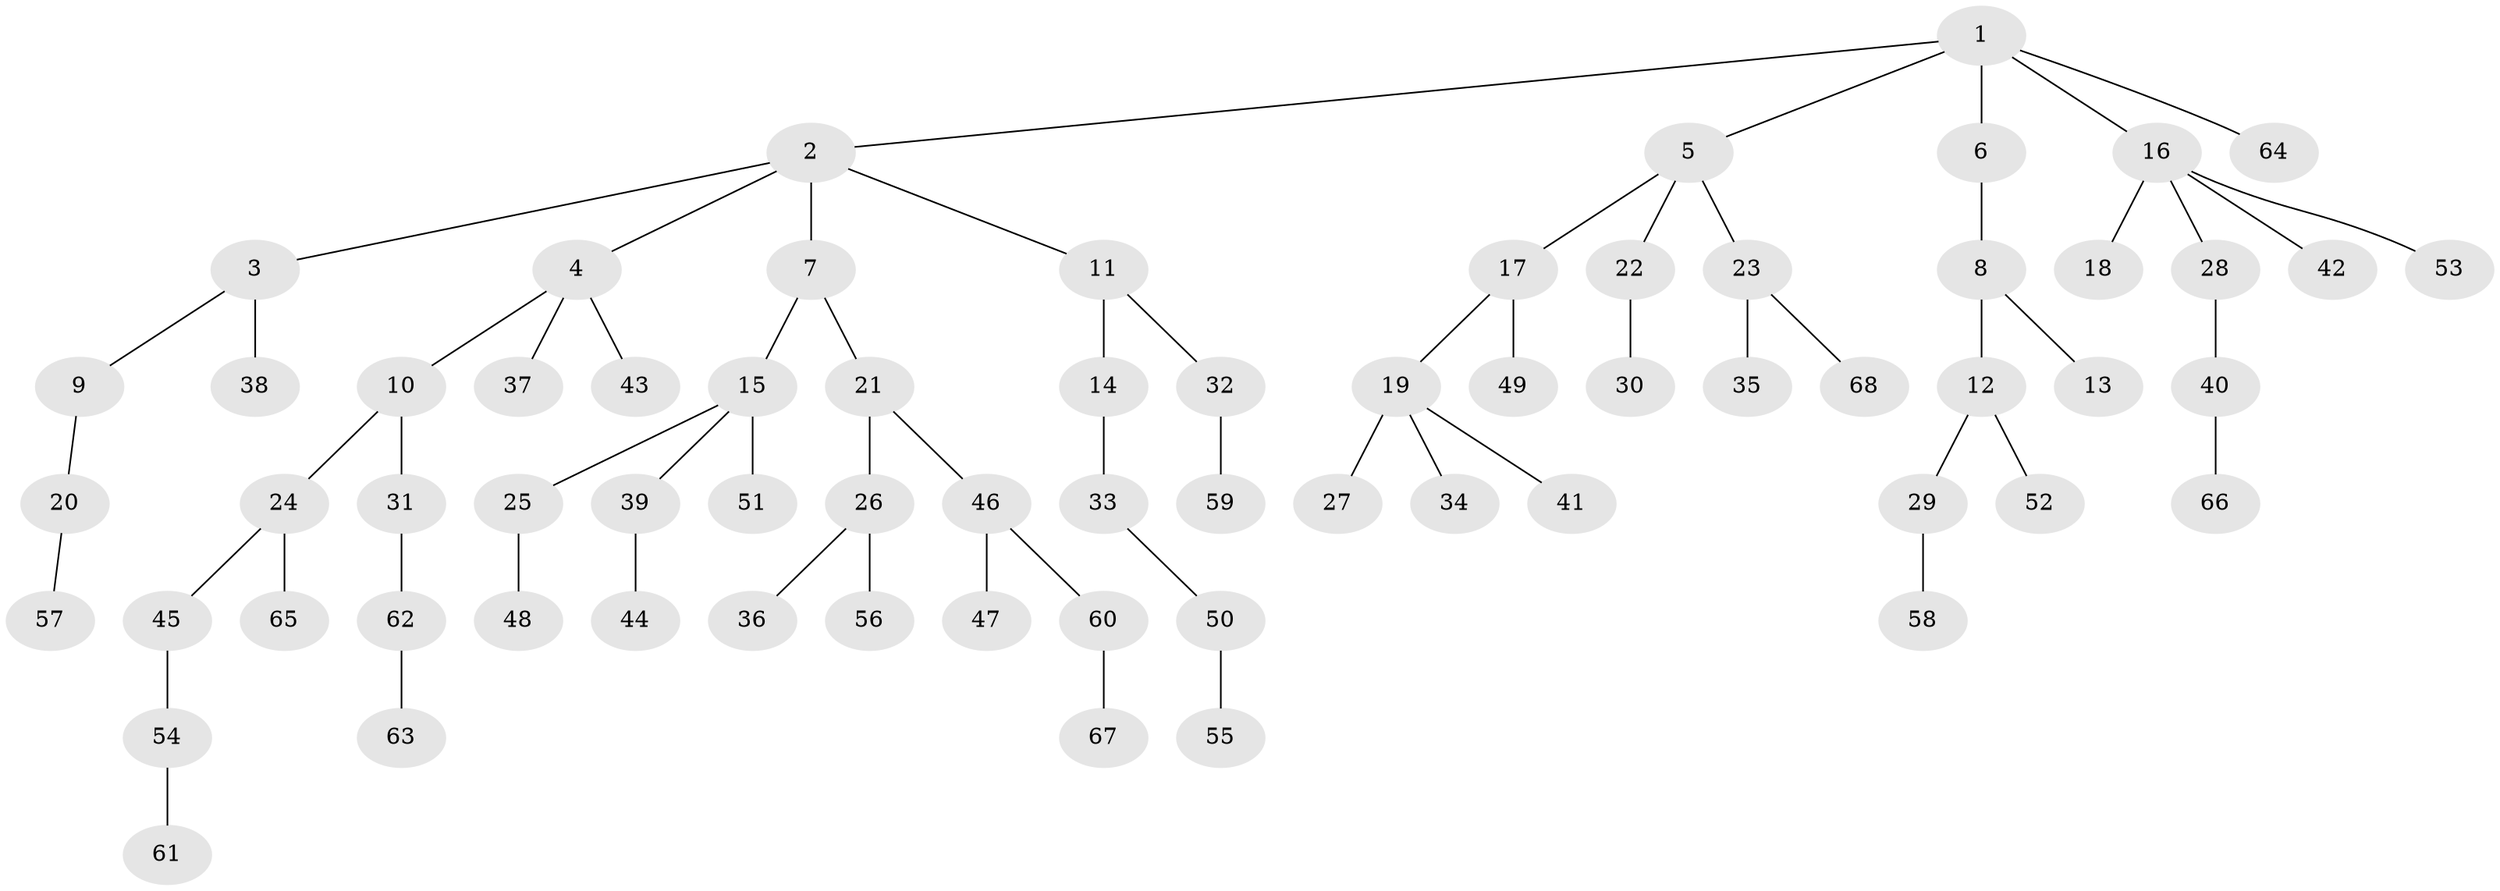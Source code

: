 // Generated by graph-tools (version 1.1) at 2025/53/03/09/25 04:53:27]
// undirected, 68 vertices, 67 edges
graph export_dot {
graph [start="1"]
  node [color=gray90,style=filled];
  1;
  2;
  3;
  4;
  5;
  6;
  7;
  8;
  9;
  10;
  11;
  12;
  13;
  14;
  15;
  16;
  17;
  18;
  19;
  20;
  21;
  22;
  23;
  24;
  25;
  26;
  27;
  28;
  29;
  30;
  31;
  32;
  33;
  34;
  35;
  36;
  37;
  38;
  39;
  40;
  41;
  42;
  43;
  44;
  45;
  46;
  47;
  48;
  49;
  50;
  51;
  52;
  53;
  54;
  55;
  56;
  57;
  58;
  59;
  60;
  61;
  62;
  63;
  64;
  65;
  66;
  67;
  68;
  1 -- 2;
  1 -- 5;
  1 -- 6;
  1 -- 16;
  1 -- 64;
  2 -- 3;
  2 -- 4;
  2 -- 7;
  2 -- 11;
  3 -- 9;
  3 -- 38;
  4 -- 10;
  4 -- 37;
  4 -- 43;
  5 -- 17;
  5 -- 22;
  5 -- 23;
  6 -- 8;
  7 -- 15;
  7 -- 21;
  8 -- 12;
  8 -- 13;
  9 -- 20;
  10 -- 24;
  10 -- 31;
  11 -- 14;
  11 -- 32;
  12 -- 29;
  12 -- 52;
  14 -- 33;
  15 -- 25;
  15 -- 39;
  15 -- 51;
  16 -- 18;
  16 -- 28;
  16 -- 42;
  16 -- 53;
  17 -- 19;
  17 -- 49;
  19 -- 27;
  19 -- 34;
  19 -- 41;
  20 -- 57;
  21 -- 26;
  21 -- 46;
  22 -- 30;
  23 -- 35;
  23 -- 68;
  24 -- 45;
  24 -- 65;
  25 -- 48;
  26 -- 36;
  26 -- 56;
  28 -- 40;
  29 -- 58;
  31 -- 62;
  32 -- 59;
  33 -- 50;
  39 -- 44;
  40 -- 66;
  45 -- 54;
  46 -- 47;
  46 -- 60;
  50 -- 55;
  54 -- 61;
  60 -- 67;
  62 -- 63;
}
